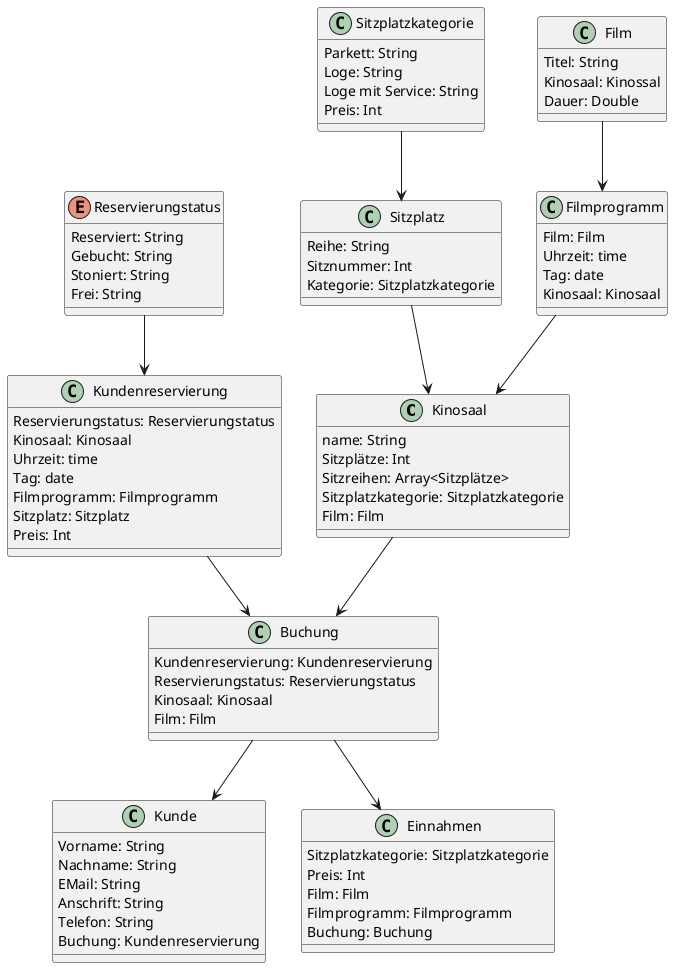 @startuml
'https://plantuml.com/class-diagramm

class Kinosaal{
name: String
Sitzplätze: Int
Sitzreihen: Array<Sitzplätze>
Sitzplatzkategorie: Sitzplatzkategorie
Film: Film
}

class Sitzplatz{
Reihe: String
Sitznummer: Int
Kategorie: Sitzplatzkategorie
}

class Sitzplatzkategorie{
Parkett: String
Loge: String
Loge mit Service: String
Preis: Int
}

class Kunde{
Vorname: String
Nachname: String
EMail: String
Anschrift: String
Telefon: String
Buchung: Kundenreservierung
}

class Film{
Titel: String
Kinosaal: Kinossal
Dauer: Double
}

class Einnahmen{
Sitzplatzkategorie: Sitzplatzkategorie
Preis: Int
Film: Film
Filmprogramm: Filmprogramm
Buchung: Buchung
}

enum Reservierungstatus{
Reserviert: String
Gebucht: String
Stoniert: String
Frei: String
}

class Kundenreservierung{
Reservierungstatus: Reservierungstatus
Kinosaal: Kinosaal
Uhrzeit: time
Tag: date
Filmprogramm: Filmprogramm
Sitzplatz: Sitzplatz
Preis: Int
}

class Filmprogramm{
Film: Film
Uhrzeit: time
Tag: date
Kinosaal: Kinosaal
}

class Buchung{
Kundenreservierung: Kundenreservierung
Reservierungstatus: Reservierungstatus
Kinosaal: Kinosaal
Film: Film
}

Buchung --> Einnahmen
Buchung --> Kunde
Kundenreservierung --> Buchung

Sitzplatzkategorie --> Sitzplatz
Sitzplatz --> Kinosaal
Kinosaal --> Buchung
Reservierungstatus --> Kundenreservierung
Film --> Filmprogramm
Filmprogramm --> Kinosaal
@enduml